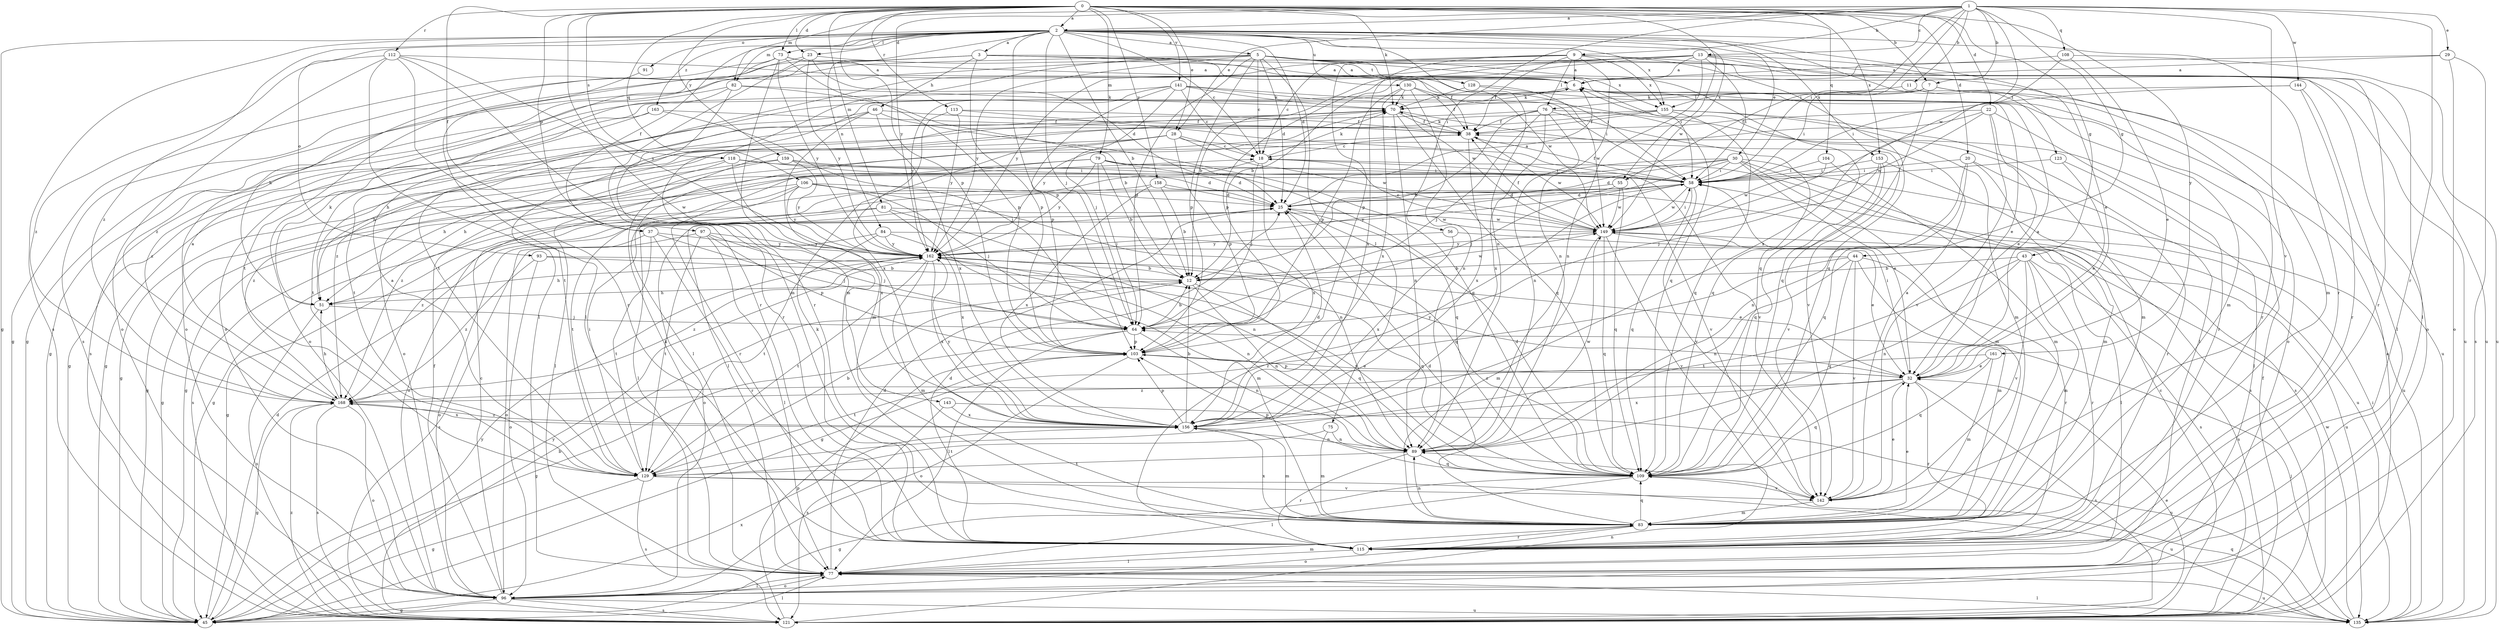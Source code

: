 strict digraph  {
0;
1;
2;
3;
5;
6;
7;
9;
11;
12;
13;
18;
20;
22;
23;
25;
28;
29;
30;
32;
37;
38;
43;
44;
45;
46;
51;
55;
56;
58;
64;
70;
73;
75;
76;
77;
79;
81;
82;
83;
84;
89;
91;
93;
96;
97;
103;
104;
106;
108;
109;
112;
113;
115;
118;
121;
123;
128;
129;
130;
135;
141;
142;
143;
144;
149;
153;
155;
156;
158;
159;
161;
162;
163;
168;
0 -> 2  [label=a];
0 -> 7  [label=b];
0 -> 20  [label=d];
0 -> 22  [label=d];
0 -> 23  [label=d];
0 -> 28  [label=e];
0 -> 37  [label=f];
0 -> 43  [label=g];
0 -> 55  [label=i];
0 -> 70  [label=k];
0 -> 73  [label=l];
0 -> 79  [label=m];
0 -> 81  [label=m];
0 -> 97  [label=p];
0 -> 103  [label=p];
0 -> 104  [label=q];
0 -> 106  [label=q];
0 -> 112  [label=r];
0 -> 113  [label=r];
0 -> 118  [label=s];
0 -> 141  [label=v];
0 -> 143  [label=w];
0 -> 153  [label=x];
0 -> 158  [label=y];
0 -> 159  [label=y];
0 -> 161  [label=y];
1 -> 2  [label=a];
1 -> 7  [label=b];
1 -> 9  [label=b];
1 -> 11  [label=b];
1 -> 13  [label=c];
1 -> 28  [label=e];
1 -> 29  [label=e];
1 -> 44  [label=g];
1 -> 55  [label=i];
1 -> 56  [label=i];
1 -> 58  [label=i];
1 -> 82  [label=m];
1 -> 108  [label=q];
1 -> 115  [label=r];
1 -> 142  [label=v];
1 -> 144  [label=w];
1 -> 149  [label=w];
1 -> 162  [label=y];
2 -> 3  [label=a];
2 -> 5  [label=a];
2 -> 12  [label=b];
2 -> 18  [label=c];
2 -> 23  [label=d];
2 -> 25  [label=d];
2 -> 30  [label=e];
2 -> 32  [label=e];
2 -> 37  [label=f];
2 -> 45  [label=g];
2 -> 64  [label=j];
2 -> 73  [label=l];
2 -> 82  [label=m];
2 -> 84  [label=n];
2 -> 89  [label=n];
2 -> 91  [label=o];
2 -> 93  [label=o];
2 -> 103  [label=p];
2 -> 115  [label=r];
2 -> 121  [label=s];
2 -> 123  [label=t];
2 -> 130  [label=u];
2 -> 149  [label=w];
2 -> 153  [label=x];
2 -> 155  [label=x];
2 -> 163  [label=z];
2 -> 168  [label=z];
3 -> 6  [label=a];
3 -> 38  [label=f];
3 -> 46  [label=h];
3 -> 51  [label=h];
3 -> 58  [label=i];
3 -> 96  [label=o];
3 -> 103  [label=p];
3 -> 121  [label=s];
3 -> 135  [label=u];
5 -> 18  [label=c];
5 -> 25  [label=d];
5 -> 45  [label=g];
5 -> 58  [label=i];
5 -> 64  [label=j];
5 -> 75  [label=l];
5 -> 103  [label=p];
5 -> 109  [label=q];
5 -> 115  [label=r];
5 -> 128  [label=t];
5 -> 135  [label=u];
5 -> 155  [label=x];
5 -> 162  [label=y];
5 -> 168  [label=z];
6 -> 70  [label=k];
6 -> 96  [label=o];
7 -> 58  [label=i];
7 -> 109  [label=q];
7 -> 115  [label=r];
7 -> 129  [label=t];
7 -> 135  [label=u];
7 -> 155  [label=x];
9 -> 6  [label=a];
9 -> 18  [label=c];
9 -> 38  [label=f];
9 -> 76  [label=l];
9 -> 89  [label=n];
9 -> 96  [label=o];
9 -> 103  [label=p];
9 -> 109  [label=q];
9 -> 155  [label=x];
9 -> 156  [label=x];
11 -> 76  [label=l];
11 -> 83  [label=m];
12 -> 51  [label=h];
12 -> 89  [label=n];
12 -> 109  [label=q];
12 -> 149  [label=w];
13 -> 6  [label=a];
13 -> 12  [label=b];
13 -> 58  [label=i];
13 -> 77  [label=l];
13 -> 83  [label=m];
13 -> 89  [label=n];
13 -> 103  [label=p];
13 -> 115  [label=r];
13 -> 129  [label=t];
13 -> 162  [label=y];
18 -> 58  [label=i];
18 -> 64  [label=j];
18 -> 70  [label=k];
18 -> 77  [label=l];
18 -> 156  [label=x];
20 -> 58  [label=i];
20 -> 83  [label=m];
20 -> 89  [label=n];
20 -> 109  [label=q];
20 -> 115  [label=r];
22 -> 32  [label=e];
22 -> 38  [label=f];
22 -> 115  [label=r];
22 -> 142  [label=v];
22 -> 149  [label=w];
22 -> 162  [label=y];
23 -> 6  [label=a];
23 -> 25  [label=d];
23 -> 96  [label=o];
23 -> 115  [label=r];
23 -> 162  [label=y];
25 -> 6  [label=a];
25 -> 96  [label=o];
25 -> 109  [label=q];
25 -> 149  [label=w];
28 -> 18  [label=c];
28 -> 45  [label=g];
28 -> 51  [label=h];
28 -> 77  [label=l];
28 -> 103  [label=p];
28 -> 142  [label=v];
28 -> 149  [label=w];
29 -> 6  [label=a];
29 -> 12  [label=b];
29 -> 96  [label=o];
29 -> 121  [label=s];
30 -> 25  [label=d];
30 -> 32  [label=e];
30 -> 45  [label=g];
30 -> 58  [label=i];
30 -> 64  [label=j];
30 -> 83  [label=m];
30 -> 121  [label=s];
30 -> 135  [label=u];
30 -> 168  [label=z];
32 -> 6  [label=a];
32 -> 58  [label=i];
32 -> 103  [label=p];
32 -> 109  [label=q];
32 -> 115  [label=r];
32 -> 121  [label=s];
32 -> 156  [label=x];
32 -> 162  [label=y];
32 -> 168  [label=z];
37 -> 64  [label=j];
37 -> 96  [label=o];
37 -> 115  [label=r];
37 -> 129  [label=t];
37 -> 162  [label=y];
38 -> 18  [label=c];
38 -> 70  [label=k];
38 -> 149  [label=w];
38 -> 156  [label=x];
43 -> 12  [label=b];
43 -> 83  [label=m];
43 -> 89  [label=n];
43 -> 115  [label=r];
43 -> 121  [label=s];
43 -> 129  [label=t];
43 -> 142  [label=v];
44 -> 12  [label=b];
44 -> 45  [label=g];
44 -> 83  [label=m];
44 -> 89  [label=n];
44 -> 109  [label=q];
44 -> 115  [label=r];
44 -> 142  [label=v];
45 -> 12  [label=b];
45 -> 25  [label=d];
45 -> 77  [label=l];
45 -> 156  [label=x];
45 -> 162  [label=y];
46 -> 38  [label=f];
46 -> 45  [label=g];
46 -> 83  [label=m];
46 -> 109  [label=q];
46 -> 129  [label=t];
46 -> 156  [label=x];
51 -> 64  [label=j];
51 -> 70  [label=k];
51 -> 121  [label=s];
55 -> 25  [label=d];
55 -> 109  [label=q];
55 -> 149  [label=w];
55 -> 162  [label=y];
56 -> 77  [label=l];
56 -> 156  [label=x];
56 -> 162  [label=y];
58 -> 25  [label=d];
58 -> 38  [label=f];
58 -> 45  [label=g];
58 -> 109  [label=q];
58 -> 115  [label=r];
58 -> 129  [label=t];
58 -> 142  [label=v];
58 -> 149  [label=w];
64 -> 12  [label=b];
64 -> 45  [label=g];
64 -> 77  [label=l];
64 -> 89  [label=n];
64 -> 103  [label=p];
70 -> 38  [label=f];
70 -> 89  [label=n];
70 -> 96  [label=o];
70 -> 109  [label=q];
70 -> 142  [label=v];
73 -> 6  [label=a];
73 -> 45  [label=g];
73 -> 83  [label=m];
73 -> 103  [label=p];
73 -> 129  [label=t];
73 -> 149  [label=w];
73 -> 162  [label=y];
75 -> 83  [label=m];
75 -> 89  [label=n];
75 -> 129  [label=t];
76 -> 12  [label=b];
76 -> 38  [label=f];
76 -> 64  [label=j];
76 -> 83  [label=m];
76 -> 89  [label=n];
76 -> 109  [label=q];
76 -> 156  [label=x];
76 -> 168  [label=z];
77 -> 25  [label=d];
77 -> 70  [label=k];
77 -> 83  [label=m];
77 -> 96  [label=o];
77 -> 135  [label=u];
79 -> 12  [label=b];
79 -> 25  [label=d];
79 -> 58  [label=i];
79 -> 64  [label=j];
79 -> 77  [label=l];
79 -> 109  [label=q];
79 -> 115  [label=r];
79 -> 162  [label=y];
81 -> 45  [label=g];
81 -> 89  [label=n];
81 -> 149  [label=w];
81 -> 156  [label=x];
81 -> 168  [label=z];
82 -> 12  [label=b];
82 -> 45  [label=g];
82 -> 70  [label=k];
82 -> 96  [label=o];
82 -> 115  [label=r];
83 -> 25  [label=d];
83 -> 32  [label=e];
83 -> 89  [label=n];
83 -> 96  [label=o];
83 -> 109  [label=q];
83 -> 115  [label=r];
83 -> 156  [label=x];
84 -> 32  [label=e];
84 -> 83  [label=m];
84 -> 121  [label=s];
84 -> 129  [label=t];
84 -> 162  [label=y];
89 -> 109  [label=q];
89 -> 115  [label=r];
89 -> 129  [label=t];
89 -> 149  [label=w];
91 -> 77  [label=l];
93 -> 12  [label=b];
93 -> 96  [label=o];
93 -> 109  [label=q];
93 -> 168  [label=z];
96 -> 18  [label=c];
96 -> 38  [label=f];
96 -> 45  [label=g];
96 -> 77  [label=l];
96 -> 121  [label=s];
96 -> 135  [label=u];
97 -> 64  [label=j];
97 -> 77  [label=l];
97 -> 96  [label=o];
97 -> 103  [label=p];
97 -> 129  [label=t];
97 -> 162  [label=y];
103 -> 32  [label=e];
103 -> 96  [label=o];
103 -> 129  [label=t];
104 -> 58  [label=i];
104 -> 83  [label=m];
104 -> 149  [label=w];
106 -> 25  [label=d];
106 -> 45  [label=g];
106 -> 64  [label=j];
106 -> 77  [label=l];
106 -> 89  [label=n];
106 -> 96  [label=o];
106 -> 162  [label=y];
108 -> 6  [label=a];
108 -> 32  [label=e];
108 -> 135  [label=u];
108 -> 156  [label=x];
109 -> 25  [label=d];
109 -> 45  [label=g];
109 -> 77  [label=l];
109 -> 103  [label=p];
109 -> 142  [label=v];
109 -> 162  [label=y];
112 -> 6  [label=a];
112 -> 77  [label=l];
112 -> 83  [label=m];
112 -> 96  [label=o];
112 -> 115  [label=r];
112 -> 162  [label=y];
112 -> 168  [label=z];
113 -> 38  [label=f];
113 -> 58  [label=i];
113 -> 156  [label=x];
113 -> 162  [label=y];
115 -> 25  [label=d];
115 -> 70  [label=k];
115 -> 77  [label=l];
118 -> 25  [label=d];
118 -> 45  [label=g];
118 -> 51  [label=h];
118 -> 58  [label=i];
118 -> 156  [label=x];
121 -> 6  [label=a];
121 -> 18  [label=c];
121 -> 32  [label=e];
121 -> 38  [label=f];
121 -> 89  [label=n];
121 -> 103  [label=p];
121 -> 162  [label=y];
121 -> 168  [label=z];
123 -> 32  [label=e];
123 -> 58  [label=i];
123 -> 77  [label=l];
128 -> 32  [label=e];
128 -> 70  [label=k];
128 -> 149  [label=w];
129 -> 6  [label=a];
129 -> 12  [label=b];
129 -> 45  [label=g];
129 -> 58  [label=i];
129 -> 121  [label=s];
129 -> 135  [label=u];
129 -> 142  [label=v];
130 -> 38  [label=f];
130 -> 70  [label=k];
130 -> 89  [label=n];
130 -> 103  [label=p];
130 -> 109  [label=q];
130 -> 156  [label=x];
135 -> 58  [label=i];
135 -> 64  [label=j];
135 -> 77  [label=l];
135 -> 109  [label=q];
135 -> 149  [label=w];
141 -> 18  [label=c];
141 -> 58  [label=i];
141 -> 64  [label=j];
141 -> 70  [label=k];
141 -> 103  [label=p];
141 -> 121  [label=s];
141 -> 149  [label=w];
141 -> 162  [label=y];
142 -> 6  [label=a];
142 -> 32  [label=e];
142 -> 83  [label=m];
143 -> 121  [label=s];
143 -> 135  [label=u];
143 -> 156  [label=x];
144 -> 58  [label=i];
144 -> 70  [label=k];
144 -> 77  [label=l];
144 -> 115  [label=r];
149 -> 18  [label=c];
149 -> 38  [label=f];
149 -> 58  [label=i];
149 -> 83  [label=m];
149 -> 109  [label=q];
149 -> 121  [label=s];
149 -> 135  [label=u];
149 -> 142  [label=v];
149 -> 162  [label=y];
153 -> 58  [label=i];
153 -> 64  [label=j];
153 -> 109  [label=q];
153 -> 121  [label=s];
153 -> 142  [label=v];
155 -> 38  [label=f];
155 -> 45  [label=g];
155 -> 51  [label=h];
155 -> 77  [label=l];
155 -> 83  [label=m];
155 -> 109  [label=q];
156 -> 12  [label=b];
156 -> 25  [label=d];
156 -> 83  [label=m];
156 -> 89  [label=n];
156 -> 103  [label=p];
156 -> 162  [label=y];
156 -> 168  [label=z];
158 -> 12  [label=b];
158 -> 25  [label=d];
158 -> 121  [label=s];
158 -> 135  [label=u];
158 -> 156  [label=x];
159 -> 51  [label=h];
159 -> 58  [label=i];
159 -> 142  [label=v];
159 -> 162  [label=y];
159 -> 168  [label=z];
161 -> 32  [label=e];
161 -> 83  [label=m];
161 -> 109  [label=q];
161 -> 168  [label=z];
162 -> 12  [label=b];
162 -> 32  [label=e];
162 -> 51  [label=h];
162 -> 83  [label=m];
162 -> 89  [label=n];
162 -> 129  [label=t];
162 -> 156  [label=x];
162 -> 168  [label=z];
163 -> 38  [label=f];
163 -> 64  [label=j];
163 -> 129  [label=t];
163 -> 168  [label=z];
168 -> 6  [label=a];
168 -> 45  [label=g];
168 -> 51  [label=h];
168 -> 96  [label=o];
168 -> 121  [label=s];
168 -> 156  [label=x];
}
